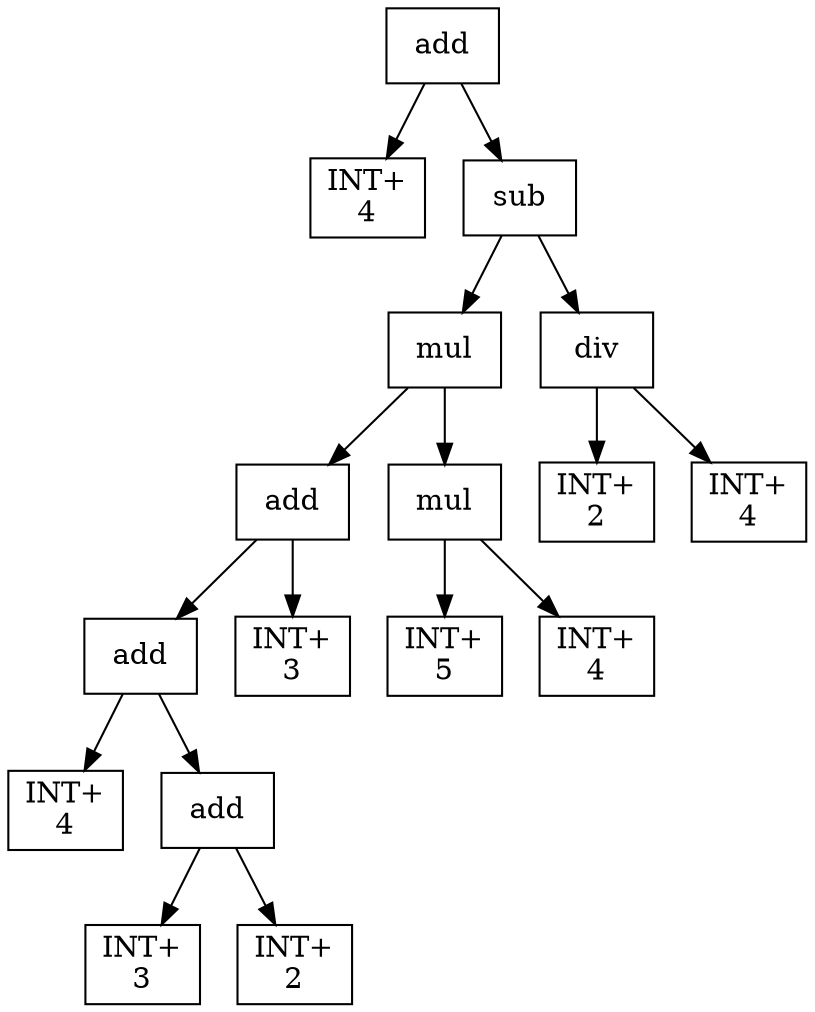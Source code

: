 digraph expr {
  node [shape=box];
  n1 [label="add"];
  n2 [label="INT+\n4"];
  n3 [label="sub"];
  n4 [label="mul"];
  n5 [label="add"];
  n6 [label="add"];
  n7 [label="INT+\n4"];
  n8 [label="add"];
  n9 [label="INT+\n3"];
  n10 [label="INT+\n2"];
  n8 -> n9;
  n8 -> n10;
  n6 -> n7;
  n6 -> n8;
  n11 [label="INT+\n3"];
  n5 -> n6;
  n5 -> n11;
  n12 [label="mul"];
  n13 [label="INT+\n5"];
  n14 [label="INT+\n4"];
  n12 -> n13;
  n12 -> n14;
  n4 -> n5;
  n4 -> n12;
  n15 [label="div"];
  n16 [label="INT+\n2"];
  n17 [label="INT+\n4"];
  n15 -> n16;
  n15 -> n17;
  n3 -> n4;
  n3 -> n15;
  n1 -> n2;
  n1 -> n3;
}